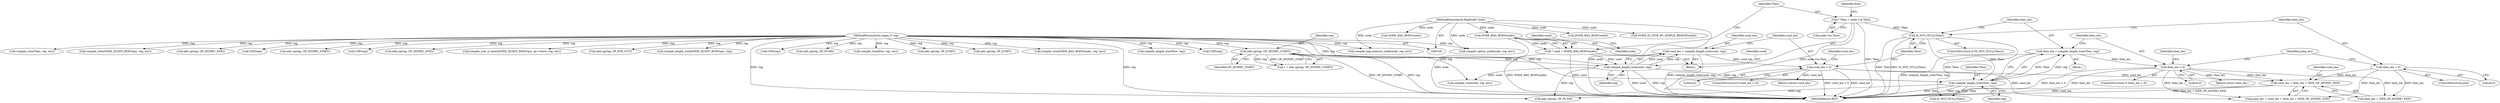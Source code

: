digraph "1_oniguruma_c509265c5f6ae7264f7b8a8aae1cfa5fc59d108c@del" {
"1000345" [label="(Call,cond_len + then_len + SIZE_OP_ATOMIC_END)"];
"1000319" [label="(Call,cond_len < 0)"];
"1000313" [label="(Call,cond_len = compile_length_tree(cond, reg))"];
"1000315" [label="(Call,compile_length_tree(cond, reg))"];
"1000282" [label="(Call,* cond = NODE_BAG_BODY(node))"];
"1000284" [label="(Call,NODE_BAG_BODY(node))"];
"1000101" [label="(MethodParameterIn,BagNode* node)"];
"1000304" [label="(Call,add_op(reg, OP_ATOMIC_START))"];
"1000102" [label="(MethodParameterIn,regex_t* reg)"];
"1000340" [label="(Call,then_len = 0)"];
"1000334" [label="(Call,then_len < 0)"];
"1000328" [label="(Call,then_len = compile_length_tree(Then, reg))"];
"1000330" [label="(Call,compile_length_tree(Then, reg))"];
"1000325" [label="(Call,IS_NOT_NULL(Then))"];
"1000287" [label="(Call,* Then = node->te.Then)"];
"1000296" [label="(Identifier,Else)"];
"1000304" [label="(Call,add_op(reg, OP_ATOMIC_START))"];
"1000340" [label="(Call,then_len = 0)"];
"1000260" [label="(Call,NODE_BAG_BODY(node))"];
"1000302" [label="(Call,r = add_op(reg, OP_ATOMIC_START))"];
"1000288" [label="(Identifier,Then)"];
"1000285" [label="(Identifier,node)"];
"1000314" [label="(Identifier,cond_len)"];
"1000336" [label="(Literal,0)"];
"1000248" [label="(Call,add_op(reg, OP_ATOMIC_START))"];
"1000322" [label="(Return,return cond_len;)"];
"1000102" [label="(MethodParameterIn,regex_t* reg)"];
"1000370" [label="(Call,COP(reg))"];
"1000284" [label="(Call,NODE_BAG_BODY(node))"];
"1000401" [label="(Call,IS_NOT_NULL(Then))"];
"1000330" [label="(Call,compile_length_tree(Then, reg))"];
"1000272" [label="(Call,add_op(reg, OP_ATOMIC_END))"];
"1000315" [label="(Call,compile_length_tree(cond, reg))"];
"1000321" [label="(Literal,0)"];
"1000313" [label="(Call,cond_len = compile_length_tree(cond, reg))"];
"1000337" [label="(Return,return then_len;)"];
"1000305" [label="(Identifier,reg)"];
"1000341" [label="(Identifier,then_len)"];
"1000324" [label="(ControlStructure,if (IS_NOT_NULL(Then)))"];
"1000282" [label="(Call,* cond = NODE_BAG_BODY(node))"];
"1000456" [label="(MethodReturn,RET)"];
"1000320" [label="(Identifier,cond_len)"];
"1000331" [label="(Identifier,Then)"];
"1000283" [label="(Identifier,cond)"];
"1000141" [label="(Call,compile_tree_n_times(NODE_QUANT_BODY(qn), qn->lower, reg, env))"];
"1000332" [label="(Identifier,reg)"];
"1000342" [label="(Literal,0)"];
"1000327" [label="(Block,)"];
"1000318" [label="(ControlStructure,if (cond_len < 0))"];
"1000334" [label="(Call,then_len < 0)"];
"1000207" [label="(Call,add_op(reg, OP_POP_OUT))"];
"1000157" [label="(Call,compile_length_tree(NODE_QUANT_BODY(qn), reg))"];
"1000343" [label="(Call,jump_len = cond_len + then_len + SIZE_OP_ATOMIC_END)"];
"1000338" [label="(Identifier,then_len)"];
"1000181" [label="(Call,COP(reg))"];
"1000169" [label="(Call,add_op(reg, OP_PUSH))"];
"1000287" [label="(Call,* Then = node->te.Then)"];
"1000339" [label="(ControlStructure,else)"];
"1000306" [label="(Identifier,OP_ATOMIC_START)"];
"1000449" [label="(Call,compile_tree(Else, reg, env))"];
"1000333" [label="(ControlStructure,if (then_len < 0))"];
"1000428" [label="(Call,add_op(reg, OP_JUMP))"];
"1000328" [label="(Call,then_len = compile_length_tree(Then, reg))"];
"1000317" [label="(Identifier,reg)"];
"1000123" [label="(Call,compile_option_node(node, reg, env))"];
"1000319" [label="(Call,cond_len < 0)"];
"1000218" [label="(Call,add_op(reg, OP_JUMP))"];
"1000335" [label="(Identifier,then_len)"];
"1000326" [label="(Identifier,Then)"];
"1000101" [label="(MethodParameterIn,BagNode* node)"];
"1000329" [label="(Identifier,then_len)"];
"1000323" [label="(Identifier,cond_len)"];
"1000259" [label="(Call,compile_tree(NODE_BAG_BODY(node), reg, env))"];
"1000423" [label="(Call,compile_length_tree(Else, reg))"];
"1000440" [label="(Call,COP(reg))"];
"1000137" [label="(Call,NODE_BAG_BODY(node))"];
"1000325" [label="(Call,IS_NOT_NULL(Then))"];
"1000277" [label="(Block,)"];
"1000406" [label="(Call,compile_tree(Then, reg, env))"];
"1000316" [label="(Identifier,cond)"];
"1000130" [label="(Call,NODE_IS_STOP_BT_SIMPLE_REPEAT(node))"];
"1000346" [label="(Identifier,cond_len)"];
"1000358" [label="(Call,add_op(reg, OP_PUSH))"];
"1000194" [label="(Call,compile_tree(NODE_QUANT_BODY(qn), reg, env))"];
"1000379" [label="(Call,compile_tree(cond, reg, env))"];
"1000344" [label="(Identifier,jump_len)"];
"1000345" [label="(Call,cond_len + then_len + SIZE_OP_ATOMIC_END)"];
"1000115" [label="(Call,compile_bag_memory_node(node, reg, env))"];
"1000347" [label="(Call,then_len + SIZE_OP_ATOMIC_END)"];
"1000289" [label="(Call,node->te.Then)"];
"1000391" [label="(Call,add_op(reg, OP_ATOMIC_END))"];
"1000230" [label="(Call,COP(reg))"];
"1000345" -> "1000343"  [label="AST: "];
"1000345" -> "1000347"  [label="CFG: "];
"1000346" -> "1000345"  [label="AST: "];
"1000347" -> "1000345"  [label="AST: "];
"1000343" -> "1000345"  [label="CFG: "];
"1000345" -> "1000456"  [label="DDG: then_len + SIZE_OP_ATOMIC_END"];
"1000345" -> "1000456"  [label="DDG: cond_len"];
"1000319" -> "1000345"  [label="DDG: cond_len"];
"1000340" -> "1000345"  [label="DDG: then_len"];
"1000334" -> "1000345"  [label="DDG: then_len"];
"1000319" -> "1000318"  [label="AST: "];
"1000319" -> "1000321"  [label="CFG: "];
"1000320" -> "1000319"  [label="AST: "];
"1000321" -> "1000319"  [label="AST: "];
"1000323" -> "1000319"  [label="CFG: "];
"1000326" -> "1000319"  [label="CFG: "];
"1000319" -> "1000456"  [label="DDG: cond_len < 0"];
"1000319" -> "1000456"  [label="DDG: cond_len"];
"1000313" -> "1000319"  [label="DDG: cond_len"];
"1000319" -> "1000322"  [label="DDG: cond_len"];
"1000319" -> "1000343"  [label="DDG: cond_len"];
"1000313" -> "1000277"  [label="AST: "];
"1000313" -> "1000315"  [label="CFG: "];
"1000314" -> "1000313"  [label="AST: "];
"1000315" -> "1000313"  [label="AST: "];
"1000320" -> "1000313"  [label="CFG: "];
"1000313" -> "1000456"  [label="DDG: compile_length_tree(cond, reg)"];
"1000315" -> "1000313"  [label="DDG: cond"];
"1000315" -> "1000313"  [label="DDG: reg"];
"1000315" -> "1000317"  [label="CFG: "];
"1000316" -> "1000315"  [label="AST: "];
"1000317" -> "1000315"  [label="AST: "];
"1000315" -> "1000456"  [label="DDG: cond"];
"1000315" -> "1000456"  [label="DDG: reg"];
"1000282" -> "1000315"  [label="DDG: cond"];
"1000304" -> "1000315"  [label="DDG: reg"];
"1000102" -> "1000315"  [label="DDG: reg"];
"1000315" -> "1000330"  [label="DDG: reg"];
"1000315" -> "1000358"  [label="DDG: reg"];
"1000315" -> "1000379"  [label="DDG: cond"];
"1000282" -> "1000277"  [label="AST: "];
"1000282" -> "1000284"  [label="CFG: "];
"1000283" -> "1000282"  [label="AST: "];
"1000284" -> "1000282"  [label="AST: "];
"1000288" -> "1000282"  [label="CFG: "];
"1000282" -> "1000456"  [label="DDG: NODE_BAG_BODY(node)"];
"1000282" -> "1000456"  [label="DDG: cond"];
"1000284" -> "1000282"  [label="DDG: node"];
"1000284" -> "1000285"  [label="CFG: "];
"1000285" -> "1000284"  [label="AST: "];
"1000284" -> "1000456"  [label="DDG: node"];
"1000101" -> "1000284"  [label="DDG: node"];
"1000101" -> "1000100"  [label="AST: "];
"1000101" -> "1000456"  [label="DDG: node"];
"1000101" -> "1000115"  [label="DDG: node"];
"1000101" -> "1000123"  [label="DDG: node"];
"1000101" -> "1000130"  [label="DDG: node"];
"1000101" -> "1000137"  [label="DDG: node"];
"1000101" -> "1000260"  [label="DDG: node"];
"1000304" -> "1000302"  [label="AST: "];
"1000304" -> "1000306"  [label="CFG: "];
"1000305" -> "1000304"  [label="AST: "];
"1000306" -> "1000304"  [label="AST: "];
"1000302" -> "1000304"  [label="CFG: "];
"1000304" -> "1000456"  [label="DDG: reg"];
"1000304" -> "1000456"  [label="DDG: OP_ATOMIC_START"];
"1000304" -> "1000302"  [label="DDG: reg"];
"1000304" -> "1000302"  [label="DDG: OP_ATOMIC_START"];
"1000102" -> "1000304"  [label="DDG: reg"];
"1000102" -> "1000100"  [label="AST: "];
"1000102" -> "1000456"  [label="DDG: reg"];
"1000102" -> "1000115"  [label="DDG: reg"];
"1000102" -> "1000123"  [label="DDG: reg"];
"1000102" -> "1000141"  [label="DDG: reg"];
"1000102" -> "1000157"  [label="DDG: reg"];
"1000102" -> "1000169"  [label="DDG: reg"];
"1000102" -> "1000181"  [label="DDG: reg"];
"1000102" -> "1000194"  [label="DDG: reg"];
"1000102" -> "1000207"  [label="DDG: reg"];
"1000102" -> "1000218"  [label="DDG: reg"];
"1000102" -> "1000230"  [label="DDG: reg"];
"1000102" -> "1000248"  [label="DDG: reg"];
"1000102" -> "1000259"  [label="DDG: reg"];
"1000102" -> "1000272"  [label="DDG: reg"];
"1000102" -> "1000330"  [label="DDG: reg"];
"1000102" -> "1000358"  [label="DDG: reg"];
"1000102" -> "1000370"  [label="DDG: reg"];
"1000102" -> "1000379"  [label="DDG: reg"];
"1000102" -> "1000391"  [label="DDG: reg"];
"1000102" -> "1000406"  [label="DDG: reg"];
"1000102" -> "1000423"  [label="DDG: reg"];
"1000102" -> "1000428"  [label="DDG: reg"];
"1000102" -> "1000440"  [label="DDG: reg"];
"1000102" -> "1000449"  [label="DDG: reg"];
"1000340" -> "1000339"  [label="AST: "];
"1000340" -> "1000342"  [label="CFG: "];
"1000341" -> "1000340"  [label="AST: "];
"1000342" -> "1000340"  [label="AST: "];
"1000344" -> "1000340"  [label="CFG: "];
"1000340" -> "1000343"  [label="DDG: then_len"];
"1000340" -> "1000347"  [label="DDG: then_len"];
"1000334" -> "1000333"  [label="AST: "];
"1000334" -> "1000336"  [label="CFG: "];
"1000335" -> "1000334"  [label="AST: "];
"1000336" -> "1000334"  [label="AST: "];
"1000338" -> "1000334"  [label="CFG: "];
"1000344" -> "1000334"  [label="CFG: "];
"1000334" -> "1000456"  [label="DDG: then_len < 0"];
"1000334" -> "1000456"  [label="DDG: then_len"];
"1000328" -> "1000334"  [label="DDG: then_len"];
"1000334" -> "1000337"  [label="DDG: then_len"];
"1000334" -> "1000343"  [label="DDG: then_len"];
"1000334" -> "1000347"  [label="DDG: then_len"];
"1000328" -> "1000327"  [label="AST: "];
"1000328" -> "1000330"  [label="CFG: "];
"1000329" -> "1000328"  [label="AST: "];
"1000330" -> "1000328"  [label="AST: "];
"1000335" -> "1000328"  [label="CFG: "];
"1000328" -> "1000456"  [label="DDG: compile_length_tree(Then, reg)"];
"1000330" -> "1000328"  [label="DDG: Then"];
"1000330" -> "1000328"  [label="DDG: reg"];
"1000330" -> "1000332"  [label="CFG: "];
"1000331" -> "1000330"  [label="AST: "];
"1000332" -> "1000330"  [label="AST: "];
"1000330" -> "1000456"  [label="DDG: Then"];
"1000330" -> "1000456"  [label="DDG: reg"];
"1000325" -> "1000330"  [label="DDG: Then"];
"1000330" -> "1000358"  [label="DDG: reg"];
"1000330" -> "1000401"  [label="DDG: Then"];
"1000325" -> "1000324"  [label="AST: "];
"1000325" -> "1000326"  [label="CFG: "];
"1000326" -> "1000325"  [label="AST: "];
"1000329" -> "1000325"  [label="CFG: "];
"1000341" -> "1000325"  [label="CFG: "];
"1000325" -> "1000456"  [label="DDG: Then"];
"1000325" -> "1000456"  [label="DDG: IS_NOT_NULL(Then)"];
"1000287" -> "1000325"  [label="DDG: Then"];
"1000325" -> "1000401"  [label="DDG: Then"];
"1000287" -> "1000277"  [label="AST: "];
"1000287" -> "1000289"  [label="CFG: "];
"1000288" -> "1000287"  [label="AST: "];
"1000289" -> "1000287"  [label="AST: "];
"1000296" -> "1000287"  [label="CFG: "];
"1000287" -> "1000456"  [label="DDG: node->te.Then"];
"1000287" -> "1000456"  [label="DDG: Then"];
}
